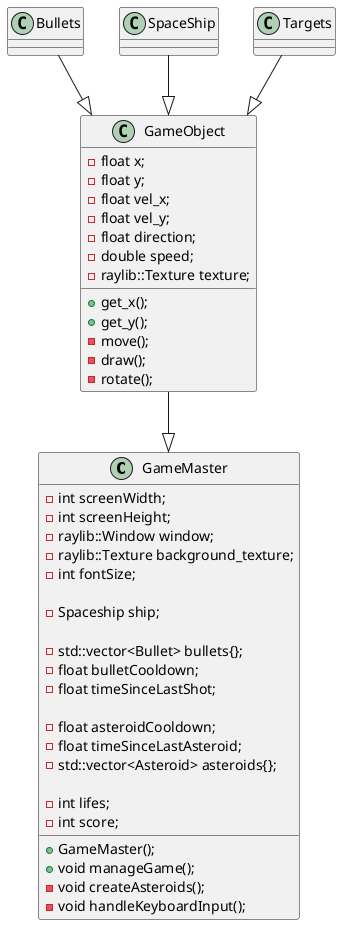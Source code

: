 @startuml

class GameMaster {
    -int screenWidth;
    -int screenHeight;
    -raylib::Window window;
    -raylib::Texture background_texture;
    -int fontSize;

    -Spaceship ship;

    -std::vector<Bullet> bullets{};
    -float bulletCooldown;
    -float timeSinceLastShot;

    -float asteroidCooldown;
    -float timeSinceLastAsteroid;
    -std::vector<Asteroid> asteroids{};

    -int lifes;
    -int score;

    +GameMaster();
    +void manageGame();
    -void createAsteroids();
    -void handleKeyboardInput();
}

class GameObject {
    -float x;
    -float y;
    -float vel_x;
    -float vel_y;
    -float direction;
    -double speed;
    -raylib::Texture texture;
    +get_x();
    +get_y();
    -move();
    -draw();
    -rotate();
}

class Bullets {
}

class SpaceShip {
}

class Targets {
}


SpaceShip --|> GameObject
Targets --|> GameObject
Bullets --|> GameObject

GameObject --|> GameMaster

@enduml